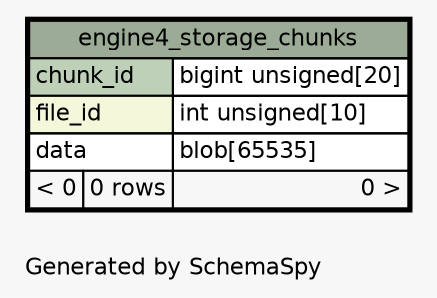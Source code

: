 // dot 2.38.0 on Windows 10 10.0
// SchemaSpy rev 590
digraph "oneDegreeRelationshipsDiagram" {
  graph [
    rankdir="RL"
    bgcolor="#f7f7f7"
    label="\nGenerated by SchemaSpy"
    labeljust="l"
    nodesep="0.18"
    ranksep="0.46"
    fontname="Helvetica"
    fontsize="11"
  ];
  node [
    fontname="Helvetica"
    fontsize="11"
    shape="plaintext"
  ];
  edge [
    arrowsize="0.8"
  ];
  "engine4_storage_chunks" [
    label=<
    <TABLE BORDER="2" CELLBORDER="1" CELLSPACING="0" BGCOLOR="#ffffff">
      <TR><TD COLSPAN="3" BGCOLOR="#9bab96" ALIGN="CENTER">engine4_storage_chunks</TD></TR>
      <TR><TD PORT="chunk_id" COLSPAN="2" BGCOLOR="#bed1b8" ALIGN="LEFT">chunk_id</TD><TD PORT="chunk_id.type" ALIGN="LEFT">bigint unsigned[20]</TD></TR>
      <TR><TD PORT="file_id" COLSPAN="2" BGCOLOR="#f4f7da" ALIGN="LEFT">file_id</TD><TD PORT="file_id.type" ALIGN="LEFT">int unsigned[10]</TD></TR>
      <TR><TD PORT="data" COLSPAN="2" ALIGN="LEFT">data</TD><TD PORT="data.type" ALIGN="LEFT">blob[65535]</TD></TR>
      <TR><TD ALIGN="LEFT" BGCOLOR="#f7f7f7">&lt; 0</TD><TD ALIGN="RIGHT" BGCOLOR="#f7f7f7">0 rows</TD><TD ALIGN="RIGHT" BGCOLOR="#f7f7f7">0 &gt;</TD></TR>
    </TABLE>>
    URL="engine4_storage_chunks.html"
    tooltip="engine4_storage_chunks"
  ];
}
